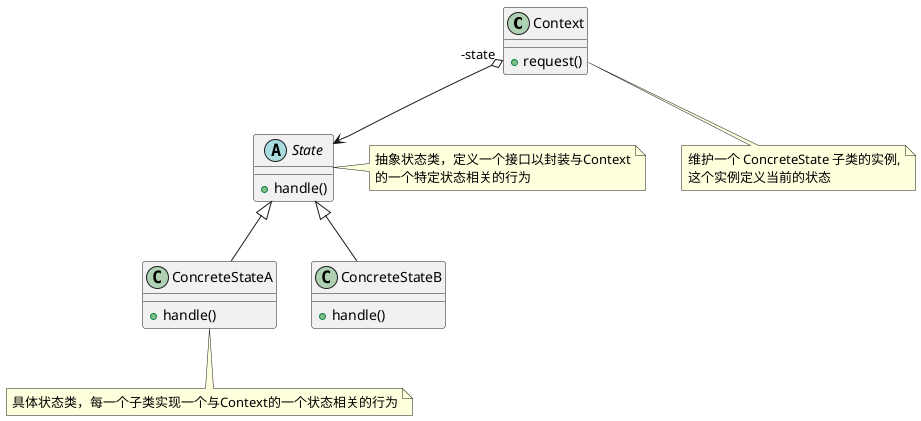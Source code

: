 @startuml design

Class Context {
    + request()
}

note bottom of Context
维护一个 ConcreteState 子类的实例,
这个实例定义当前的状态
end note

abstract State {
    + handle()
}

note right of State
抽象状态类，定义一个接口以封装与Context
的一个特定状态相关的行为
end note

Context "-state" o--> State

class ConcreteStateA extends State {
    + handle()
}

note bottom of ConcreteStateA
具体状态类，每一个子类实现一个与Context的一个状态相关的行为
end note

class ConcreteStateB extends State {
    + handle()
}

@enduml